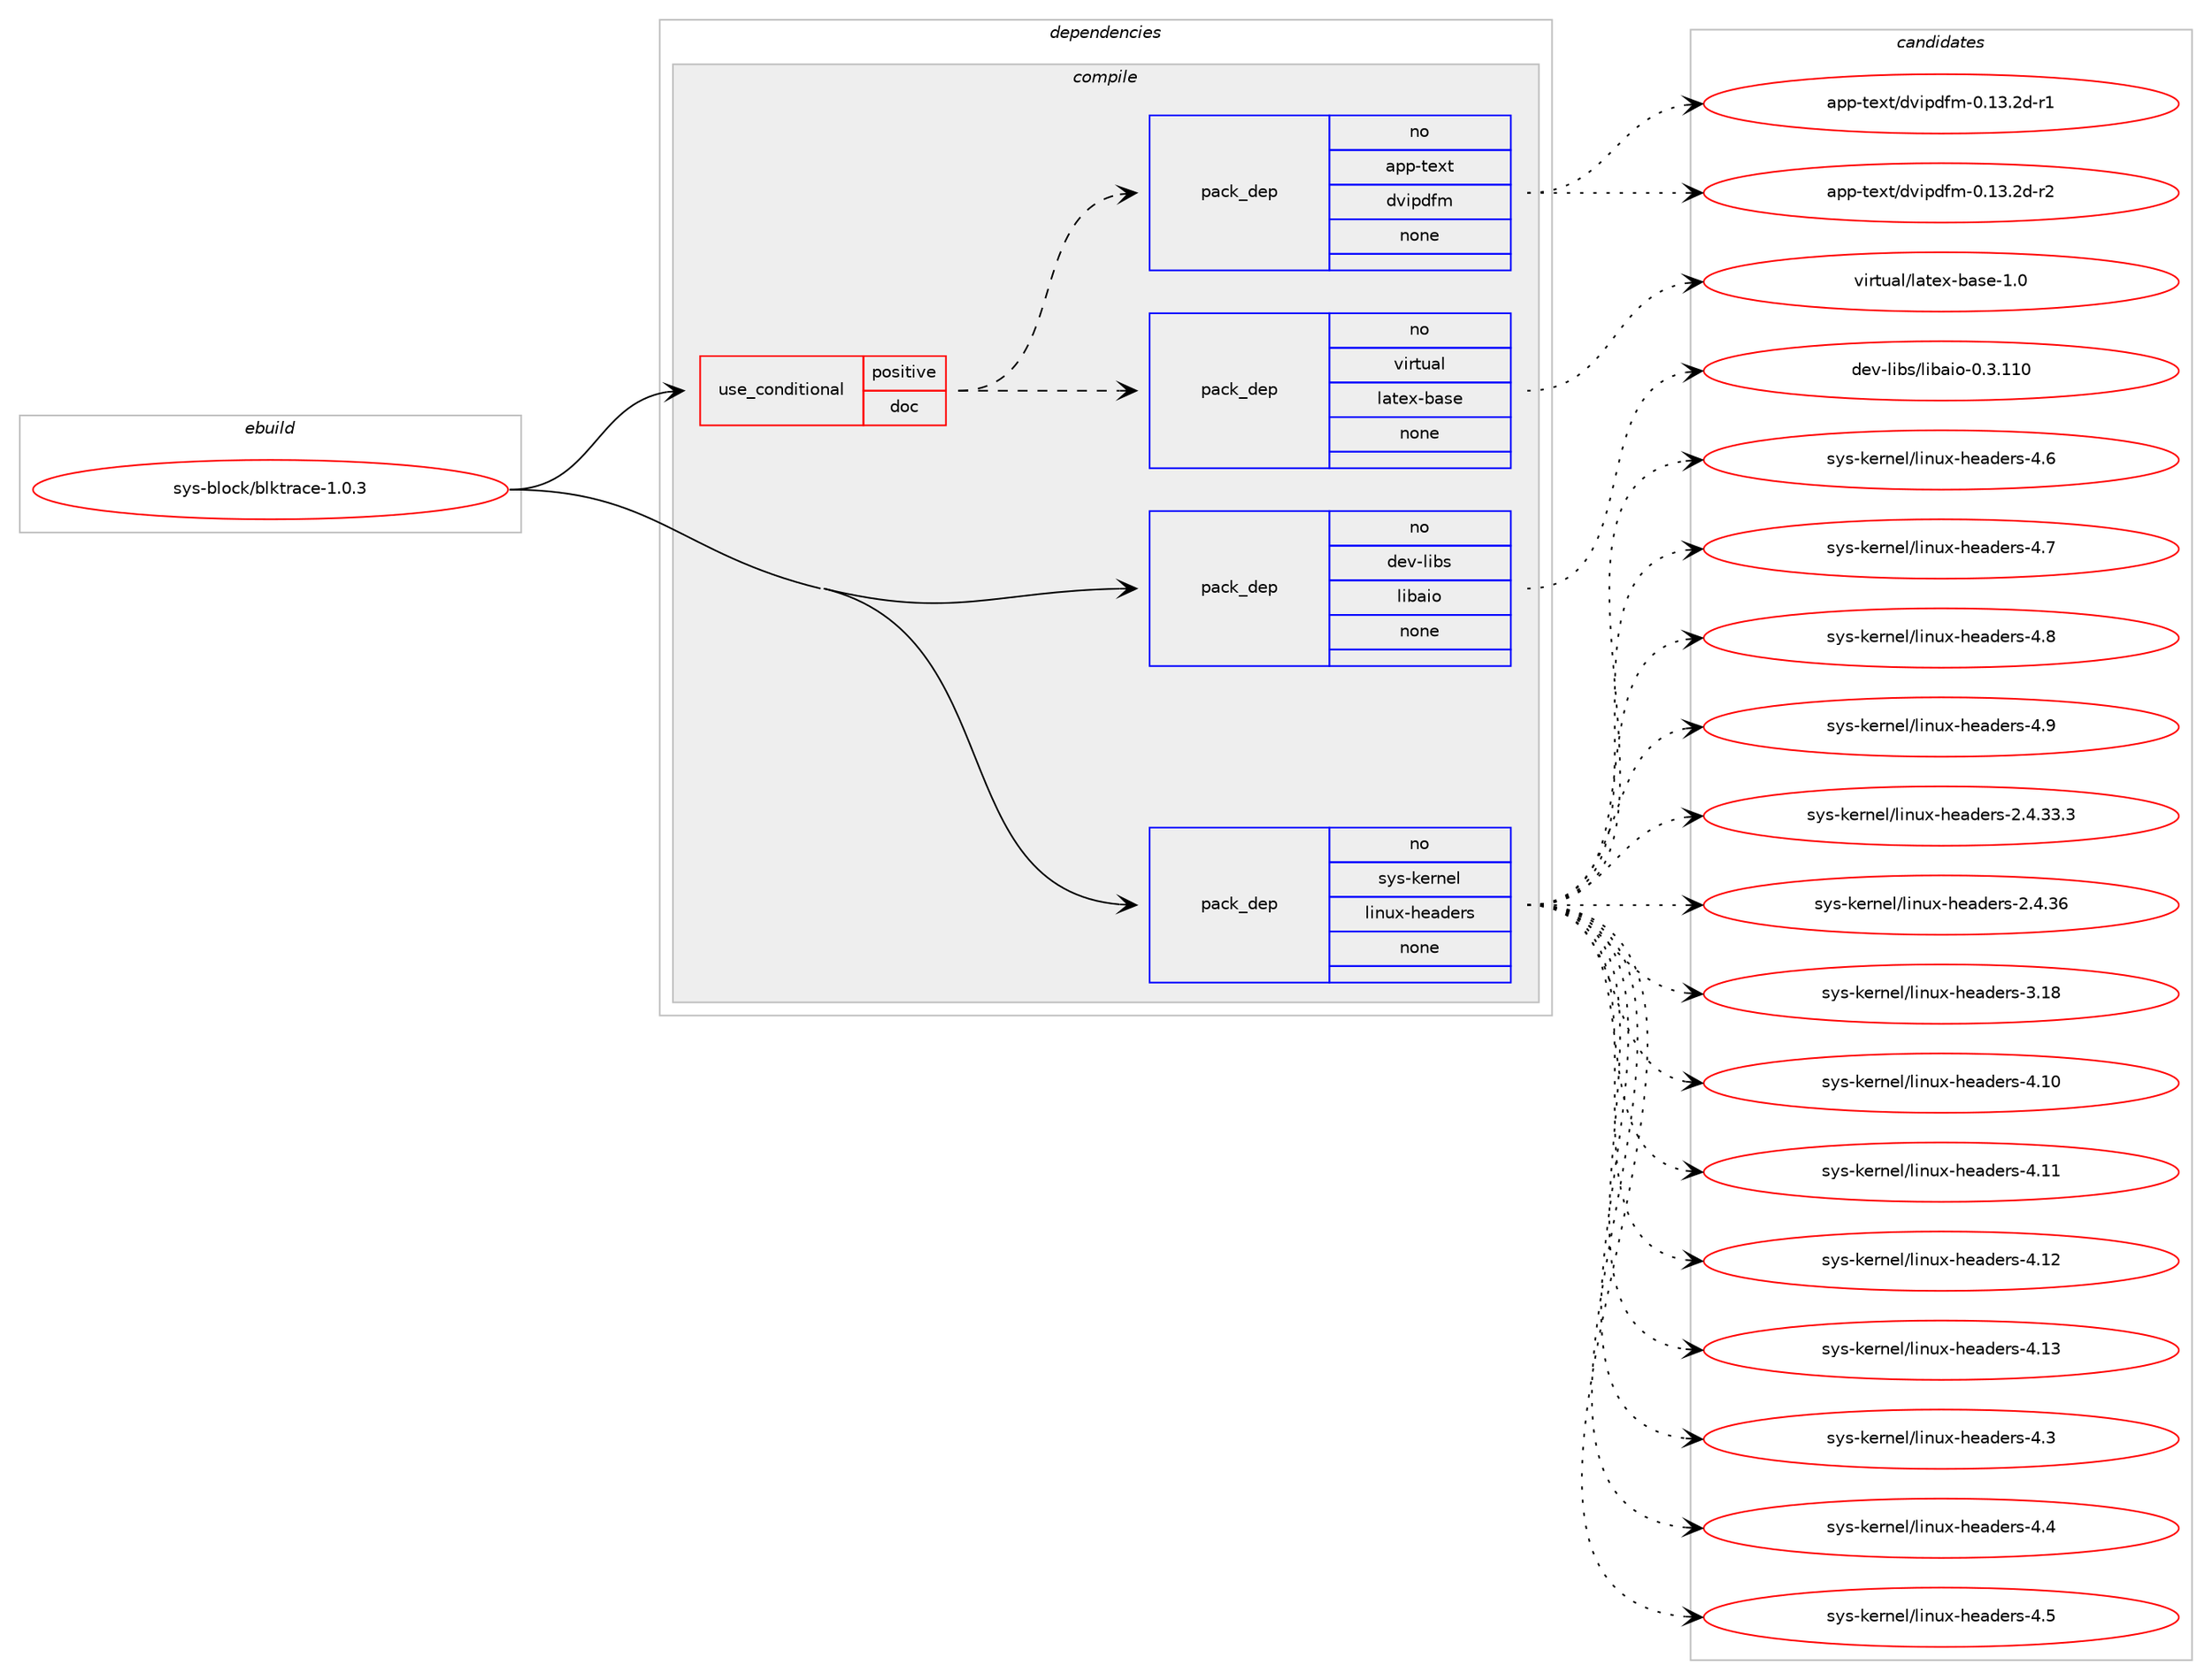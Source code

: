 digraph prolog {

# *************
# Graph options
# *************

newrank=true;
concentrate=true;
compound=true;
graph [rankdir=LR,fontname=Helvetica,fontsize=10,ranksep=1.5];#, ranksep=2.5, nodesep=0.2];
edge  [arrowhead=vee];
node  [fontname=Helvetica,fontsize=10];

# **********
# The ebuild
# **********

subgraph cluster_leftcol {
color=gray;
rank=same;
label=<<i>ebuild</i>>;
id [label="sys-block/blktrace-1.0.3", color=red, width=4, href="../sys-block/blktrace-1.0.3.svg"];
}

# ****************
# The dependencies
# ****************

subgraph cluster_midcol {
color=gray;
label=<<i>dependencies</i>>;
subgraph cluster_compile {
fillcolor="#eeeeee";
style=filled;
label=<<i>compile</i>>;
subgraph cond114631 {
dependency476044 [label=<<TABLE BORDER="0" CELLBORDER="1" CELLSPACING="0" CELLPADDING="4"><TR><TD ROWSPAN="3" CELLPADDING="10">use_conditional</TD></TR><TR><TD>positive</TD></TR><TR><TD>doc</TD></TR></TABLE>>, shape=none, color=red];
subgraph pack353116 {
dependency476045 [label=<<TABLE BORDER="0" CELLBORDER="1" CELLSPACING="0" CELLPADDING="4" WIDTH="220"><TR><TD ROWSPAN="6" CELLPADDING="30">pack_dep</TD></TR><TR><TD WIDTH="110">no</TD></TR><TR><TD>virtual</TD></TR><TR><TD>latex-base</TD></TR><TR><TD>none</TD></TR><TR><TD></TD></TR></TABLE>>, shape=none, color=blue];
}
dependency476044:e -> dependency476045:w [weight=20,style="dashed",arrowhead="vee"];
subgraph pack353117 {
dependency476046 [label=<<TABLE BORDER="0" CELLBORDER="1" CELLSPACING="0" CELLPADDING="4" WIDTH="220"><TR><TD ROWSPAN="6" CELLPADDING="30">pack_dep</TD></TR><TR><TD WIDTH="110">no</TD></TR><TR><TD>app-text</TD></TR><TR><TD>dvipdfm</TD></TR><TR><TD>none</TD></TR><TR><TD></TD></TR></TABLE>>, shape=none, color=blue];
}
dependency476044:e -> dependency476046:w [weight=20,style="dashed",arrowhead="vee"];
}
id:e -> dependency476044:w [weight=20,style="solid",arrowhead="vee"];
subgraph pack353118 {
dependency476047 [label=<<TABLE BORDER="0" CELLBORDER="1" CELLSPACING="0" CELLPADDING="4" WIDTH="220"><TR><TD ROWSPAN="6" CELLPADDING="30">pack_dep</TD></TR><TR><TD WIDTH="110">no</TD></TR><TR><TD>dev-libs</TD></TR><TR><TD>libaio</TD></TR><TR><TD>none</TD></TR><TR><TD></TD></TR></TABLE>>, shape=none, color=blue];
}
id:e -> dependency476047:w [weight=20,style="solid",arrowhead="vee"];
subgraph pack353119 {
dependency476048 [label=<<TABLE BORDER="0" CELLBORDER="1" CELLSPACING="0" CELLPADDING="4" WIDTH="220"><TR><TD ROWSPAN="6" CELLPADDING="30">pack_dep</TD></TR><TR><TD WIDTH="110">no</TD></TR><TR><TD>sys-kernel</TD></TR><TR><TD>linux-headers</TD></TR><TR><TD>none</TD></TR><TR><TD></TD></TR></TABLE>>, shape=none, color=blue];
}
id:e -> dependency476048:w [weight=20,style="solid",arrowhead="vee"];
}
subgraph cluster_compileandrun {
fillcolor="#eeeeee";
style=filled;
label=<<i>compile and run</i>>;
}
subgraph cluster_run {
fillcolor="#eeeeee";
style=filled;
label=<<i>run</i>>;
}
}

# **************
# The candidates
# **************

subgraph cluster_choices {
rank=same;
color=gray;
label=<<i>candidates</i>>;

subgraph choice353116 {
color=black;
nodesep=1;
choice11810511411611797108471089711610112045989711510145494648 [label="virtual/latex-base-1.0", color=red, width=4,href="../virtual/latex-base-1.0.svg"];
dependency476045:e -> choice11810511411611797108471089711610112045989711510145494648:w [style=dotted,weight="100"];
}
subgraph choice353117 {
color=black;
nodesep=1;
choice971121124511610112011647100118105112100102109454846495146501004511449 [label="app-text/dvipdfm-0.13.2d-r1", color=red, width=4,href="../app-text/dvipdfm-0.13.2d-r1.svg"];
choice971121124511610112011647100118105112100102109454846495146501004511450 [label="app-text/dvipdfm-0.13.2d-r2", color=red, width=4,href="../app-text/dvipdfm-0.13.2d-r2.svg"];
dependency476046:e -> choice971121124511610112011647100118105112100102109454846495146501004511449:w [style=dotted,weight="100"];
dependency476046:e -> choice971121124511610112011647100118105112100102109454846495146501004511450:w [style=dotted,weight="100"];
}
subgraph choice353118 {
color=black;
nodesep=1;
choice10010111845108105981154710810598971051114548465146494948 [label="dev-libs/libaio-0.3.110", color=red, width=4,href="../dev-libs/libaio-0.3.110.svg"];
dependency476047:e -> choice10010111845108105981154710810598971051114548465146494948:w [style=dotted,weight="100"];
}
subgraph choice353119 {
color=black;
nodesep=1;
choice11512111545107101114110101108471081051101171204510410197100101114115455046524651514651 [label="sys-kernel/linux-headers-2.4.33.3", color=red, width=4,href="../sys-kernel/linux-headers-2.4.33.3.svg"];
choice1151211154510710111411010110847108105110117120451041019710010111411545504652465154 [label="sys-kernel/linux-headers-2.4.36", color=red, width=4,href="../sys-kernel/linux-headers-2.4.36.svg"];
choice115121115451071011141101011084710810511011712045104101971001011141154551464956 [label="sys-kernel/linux-headers-3.18", color=red, width=4,href="../sys-kernel/linux-headers-3.18.svg"];
choice115121115451071011141101011084710810511011712045104101971001011141154552464948 [label="sys-kernel/linux-headers-4.10", color=red, width=4,href="../sys-kernel/linux-headers-4.10.svg"];
choice115121115451071011141101011084710810511011712045104101971001011141154552464949 [label="sys-kernel/linux-headers-4.11", color=red, width=4,href="../sys-kernel/linux-headers-4.11.svg"];
choice115121115451071011141101011084710810511011712045104101971001011141154552464950 [label="sys-kernel/linux-headers-4.12", color=red, width=4,href="../sys-kernel/linux-headers-4.12.svg"];
choice115121115451071011141101011084710810511011712045104101971001011141154552464951 [label="sys-kernel/linux-headers-4.13", color=red, width=4,href="../sys-kernel/linux-headers-4.13.svg"];
choice1151211154510710111411010110847108105110117120451041019710010111411545524651 [label="sys-kernel/linux-headers-4.3", color=red, width=4,href="../sys-kernel/linux-headers-4.3.svg"];
choice1151211154510710111411010110847108105110117120451041019710010111411545524652 [label="sys-kernel/linux-headers-4.4", color=red, width=4,href="../sys-kernel/linux-headers-4.4.svg"];
choice1151211154510710111411010110847108105110117120451041019710010111411545524653 [label="sys-kernel/linux-headers-4.5", color=red, width=4,href="../sys-kernel/linux-headers-4.5.svg"];
choice1151211154510710111411010110847108105110117120451041019710010111411545524654 [label="sys-kernel/linux-headers-4.6", color=red, width=4,href="../sys-kernel/linux-headers-4.6.svg"];
choice1151211154510710111411010110847108105110117120451041019710010111411545524655 [label="sys-kernel/linux-headers-4.7", color=red, width=4,href="../sys-kernel/linux-headers-4.7.svg"];
choice1151211154510710111411010110847108105110117120451041019710010111411545524656 [label="sys-kernel/linux-headers-4.8", color=red, width=4,href="../sys-kernel/linux-headers-4.8.svg"];
choice1151211154510710111411010110847108105110117120451041019710010111411545524657 [label="sys-kernel/linux-headers-4.9", color=red, width=4,href="../sys-kernel/linux-headers-4.9.svg"];
dependency476048:e -> choice11512111545107101114110101108471081051101171204510410197100101114115455046524651514651:w [style=dotted,weight="100"];
dependency476048:e -> choice1151211154510710111411010110847108105110117120451041019710010111411545504652465154:w [style=dotted,weight="100"];
dependency476048:e -> choice115121115451071011141101011084710810511011712045104101971001011141154551464956:w [style=dotted,weight="100"];
dependency476048:e -> choice115121115451071011141101011084710810511011712045104101971001011141154552464948:w [style=dotted,weight="100"];
dependency476048:e -> choice115121115451071011141101011084710810511011712045104101971001011141154552464949:w [style=dotted,weight="100"];
dependency476048:e -> choice115121115451071011141101011084710810511011712045104101971001011141154552464950:w [style=dotted,weight="100"];
dependency476048:e -> choice115121115451071011141101011084710810511011712045104101971001011141154552464951:w [style=dotted,weight="100"];
dependency476048:e -> choice1151211154510710111411010110847108105110117120451041019710010111411545524651:w [style=dotted,weight="100"];
dependency476048:e -> choice1151211154510710111411010110847108105110117120451041019710010111411545524652:w [style=dotted,weight="100"];
dependency476048:e -> choice1151211154510710111411010110847108105110117120451041019710010111411545524653:w [style=dotted,weight="100"];
dependency476048:e -> choice1151211154510710111411010110847108105110117120451041019710010111411545524654:w [style=dotted,weight="100"];
dependency476048:e -> choice1151211154510710111411010110847108105110117120451041019710010111411545524655:w [style=dotted,weight="100"];
dependency476048:e -> choice1151211154510710111411010110847108105110117120451041019710010111411545524656:w [style=dotted,weight="100"];
dependency476048:e -> choice1151211154510710111411010110847108105110117120451041019710010111411545524657:w [style=dotted,weight="100"];
}
}

}
